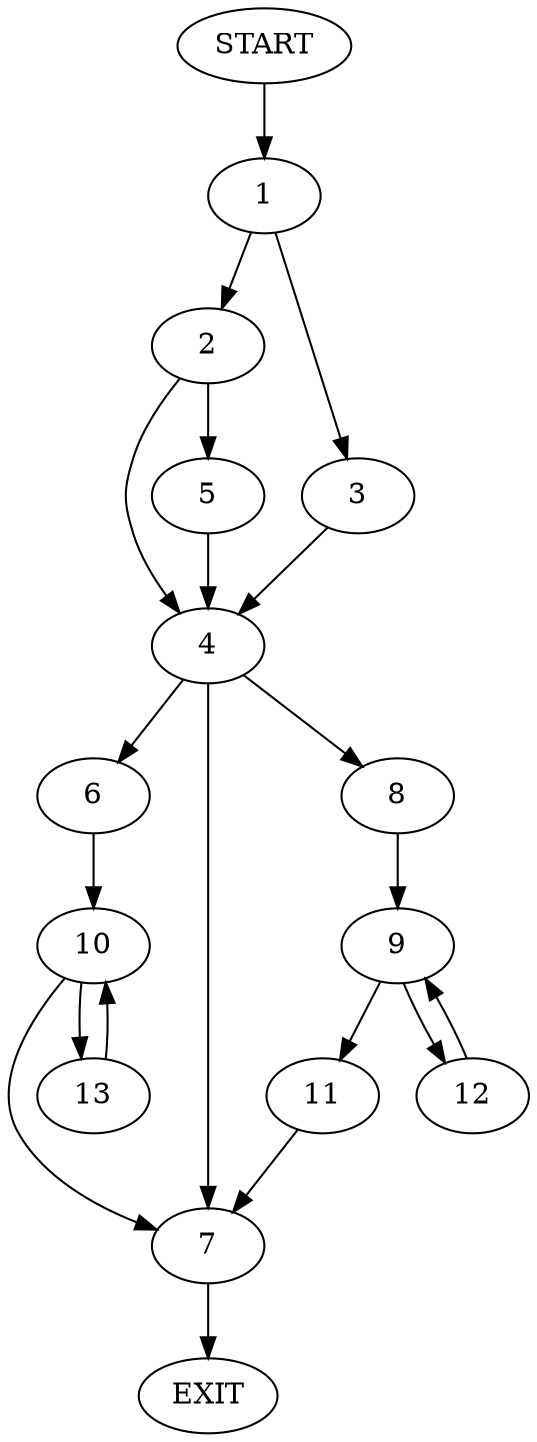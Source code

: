 digraph {
0 [label="START"]
14 [label="EXIT"]
0 -> 1
1 -> 2
1 -> 3
3 -> 4
2 -> 5
2 -> 4
4 -> 6
4 -> 7
4 -> 8
5 -> 4
7 -> 14
8 -> 9
6 -> 10
9 -> 11
9 -> 12
11 -> 7
12 -> 9
10 -> 13
10 -> 7
13 -> 10
}
